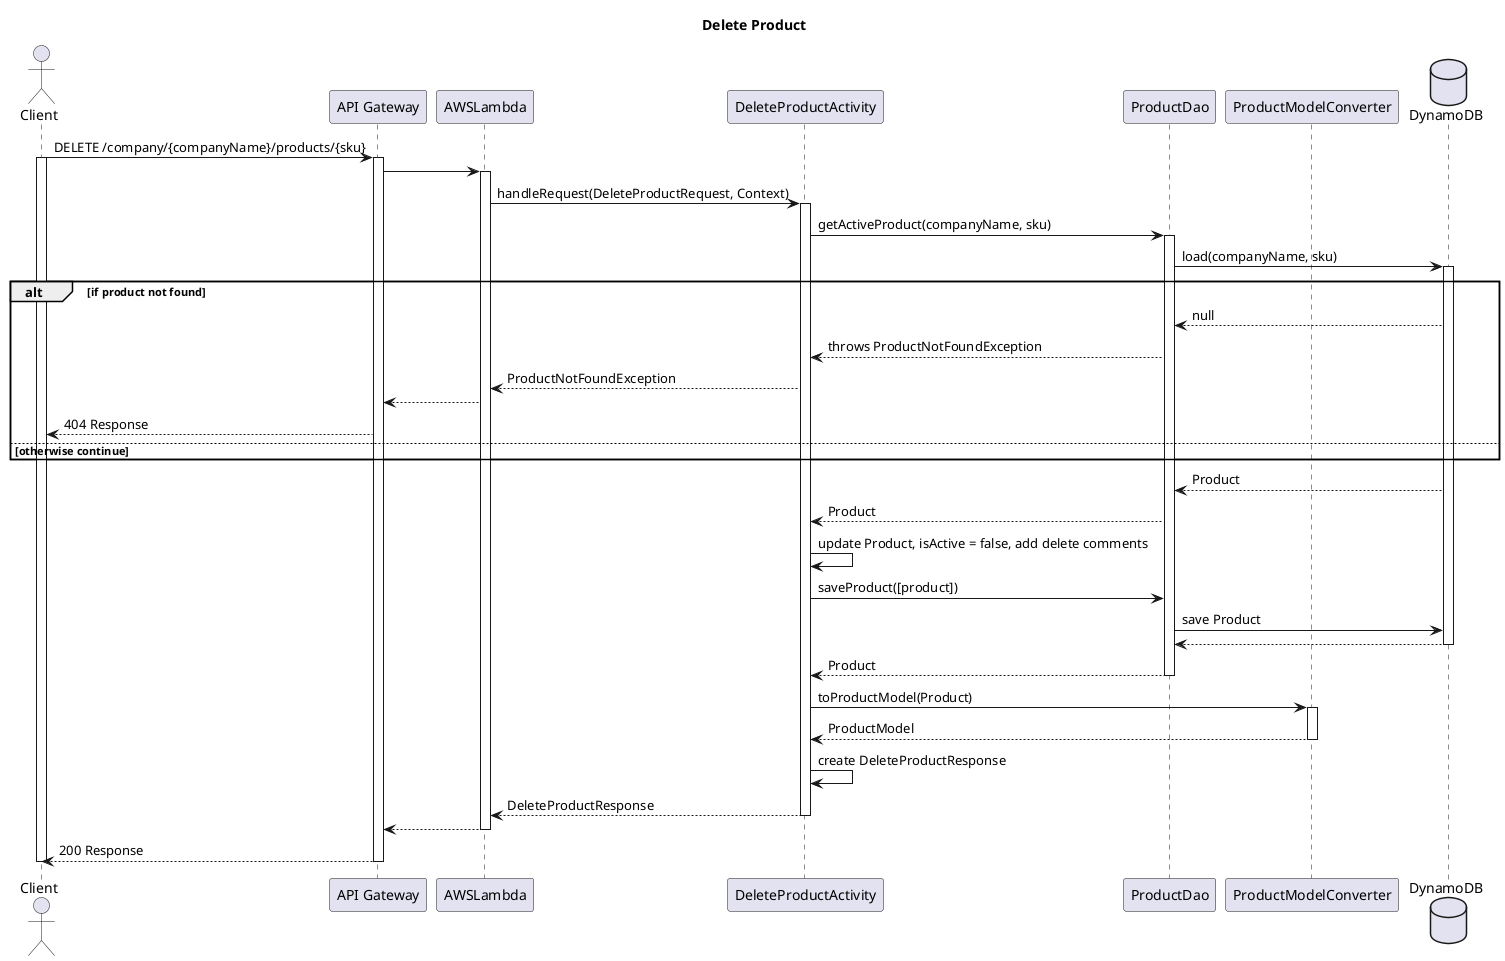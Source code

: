 @startuml
title: Delete Product

actor Client
participant "API Gateway" as APIGateway
participant AWSLambda
participant DeleteProductActivity
participant ProductDao
participant ProductModelConverter
database DynamoDB

Client -> APIGateway : DELETE /company/{companyName}/products/{sku}
activate Client
activate APIGateway
APIGateway -> AWSLambda
activate AWSLambda
AWSLambda -> DeleteProductActivity : handleRequest(DeleteProductRequest, Context)
activate DeleteProductActivity

DeleteProductActivity -> ProductDao : getActiveProduct(companyName, sku)
activate ProductDao
ProductDao -> DynamoDB : load(companyName, sku)
activate DynamoDB

alt if product not found

DynamoDB --> ProductDao : null
ProductDao --> DeleteProductActivity : throws ProductNotFoundException
DeleteProductActivity --> AWSLambda : ProductNotFoundException
APIGateway <-- AWSLambda
Client <-- APIGateway : 404 Response
else otherwise continue
end

DynamoDB --> ProductDao : Product
ProductDao --> DeleteProductActivity : Product
DeleteProductActivity -> DeleteProductActivity: update Product, isActive = false, add delete comments
DeleteProductActivity -> ProductDao: saveProduct([product])
ProductDao -> DynamoDB: save Product
DynamoDB --> ProductDao
deactivate DynamoDB
ProductDao --> DeleteProductActivity : Product
deactivate ProductDao
DeleteProductActivity -> ProductModelConverter : toProductModel(Product)
activate ProductModelConverter
ProductModelConverter --> DeleteProductActivity : ProductModel
deactivate ProductModelConverter
DeleteProductActivity -> DeleteProductActivity: create DeleteProductResponse
DeleteProductActivity --> AWSLambda : DeleteProductResponse
deactivate DeleteProductActivity
deactivate ProductDao
AWSLambda --> APIGateway
deactivate AWSLambda
APIGateway --> Client : 200 Response
deactivate APIGateway
deactivate Client
@enduml